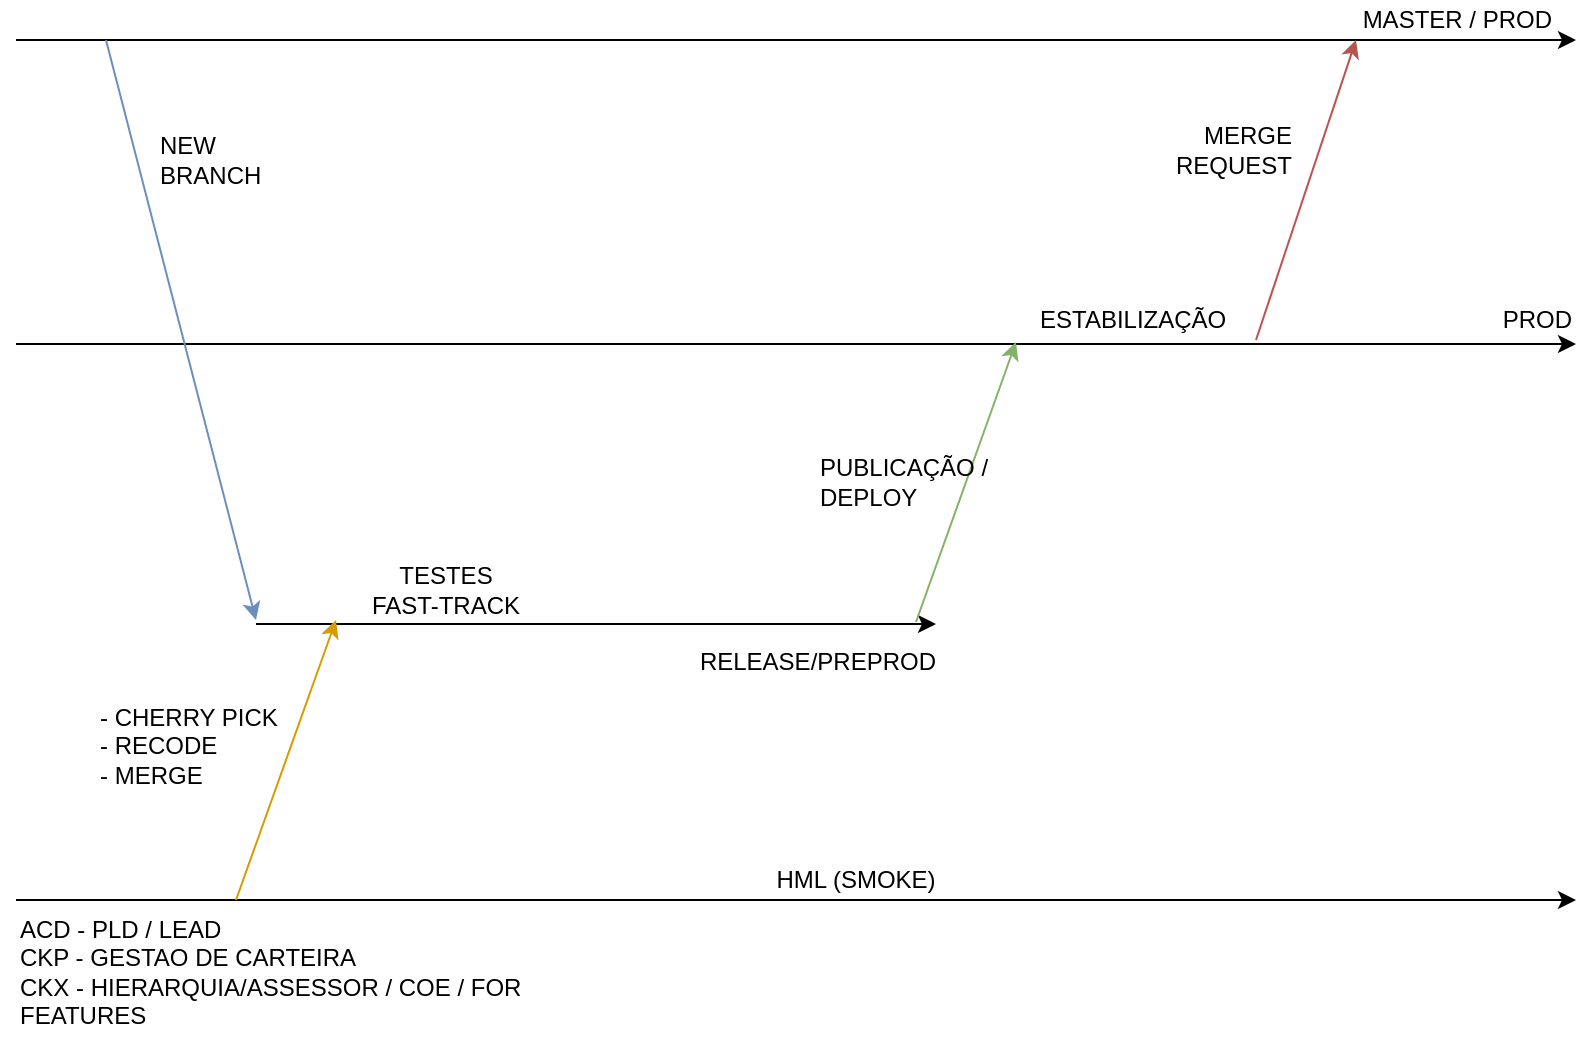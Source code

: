 <mxfile version="12.0.0" type="github" pages="1"><diagram id="5iVkoSy1Dvaidk0z1bQg" name="FLUXO A"><mxGraphModel dx="1005" dy="591" grid="1" gridSize="10" guides="1" tooltips="1" connect="1" arrows="1" fold="1" page="1" pageScale="1" pageWidth="827" pageHeight="583" math="0" shadow="0"><root><mxCell id="0"/><mxCell id="1" parent="0"/><mxCell id="8mjmV6c2ks8V2imVWyGz-1" value="" style="endArrow=classic;html=1;" parent="1" edge="1"><mxGeometry width="50" height="50" relative="1" as="geometry"><mxPoint x="20" y="50" as="sourcePoint"/><mxPoint x="800" y="50" as="targetPoint"/></mxGeometry></mxCell><mxCell id="8mjmV6c2ks8V2imVWyGz-2" value="" style="endArrow=classic;html=1;" parent="1" edge="1"><mxGeometry width="50" height="50" relative="1" as="geometry"><mxPoint x="20" y="202" as="sourcePoint"/><mxPoint x="800" y="202" as="targetPoint"/></mxGeometry></mxCell><mxCell id="8mjmV6c2ks8V2imVWyGz-3" value="" style="endArrow=classic;html=1;" parent="1" edge="1"><mxGeometry width="50" height="50" relative="1" as="geometry"><mxPoint x="20" y="480" as="sourcePoint"/><mxPoint x="800" y="480" as="targetPoint"/></mxGeometry></mxCell><mxCell id="8mjmV6c2ks8V2imVWyGz-4" value="PROD" style="text;html=1;strokeColor=none;fillColor=none;align=right;verticalAlign=middle;whiteSpace=wrap;rounded=0;" parent="1" vertex="1"><mxGeometry x="730" y="180" width="70" height="20" as="geometry"/></mxCell><mxCell id="8mjmV6c2ks8V2imVWyGz-5" value="HML (SMOKE)" style="text;html=1;strokeColor=none;fillColor=none;align=center;verticalAlign=middle;whiteSpace=wrap;rounded=0;" parent="1" vertex="1"><mxGeometry x="390" y="460" width="100" height="20" as="geometry"/></mxCell><mxCell id="8mjmV6c2ks8V2imVWyGz-7" value="MASTER / PROD" style="text;html=1;strokeColor=none;fillColor=none;align=right;verticalAlign=middle;whiteSpace=wrap;rounded=0;" parent="1" vertex="1"><mxGeometry x="654" y="30" width="136" height="20" as="geometry"/></mxCell><mxCell id="8mjmV6c2ks8V2imVWyGz-8" value="ACD - PLD / LEAD&lt;br&gt;CKP - GESTAO DE CARTEIRA&lt;br&gt;CKX - HIERARQUIA/ASSESSOR / COE / FOR&lt;br&gt;FEATURES" style="text;html=1;strokeColor=none;fillColor=none;align=left;verticalAlign=top;whiteSpace=wrap;rounded=0;" parent="1" vertex="1"><mxGeometry x="20" y="481" width="290" height="70" as="geometry"/></mxCell><mxCell id="8mjmV6c2ks8V2imVWyGz-13" value="RELEASE/PREPROD" style="text;html=1;strokeColor=none;fillColor=none;align=right;verticalAlign=middle;whiteSpace=wrap;rounded=0;" parent="1" vertex="1"><mxGeometry x="330" y="346" width="152" height="30" as="geometry"/></mxCell><mxCell id="8mjmV6c2ks8V2imVWyGz-14" value="" style="endArrow=classic;html=1;" parent="1" edge="1"><mxGeometry width="50" height="50" relative="1" as="geometry"><mxPoint x="140" y="342" as="sourcePoint"/><mxPoint x="480" y="342" as="targetPoint"/></mxGeometry></mxCell><mxCell id="8mjmV6c2ks8V2imVWyGz-15" value="" style="endArrow=classic;html=1;fillColor=#dae8fc;strokeColor=#6c8ebf;" parent="1" edge="1"><mxGeometry width="50" height="50" relative="1" as="geometry"><mxPoint x="65" y="50" as="sourcePoint"/><mxPoint x="140" y="340" as="targetPoint"/></mxGeometry></mxCell><mxCell id="8mjmV6c2ks8V2imVWyGz-16" value="" style="endArrow=classic;html=1;fillColor=#ffe6cc;strokeColor=#d79b00;" parent="1" edge="1"><mxGeometry width="50" height="50" relative="1" as="geometry"><mxPoint x="130" y="480" as="sourcePoint"/><mxPoint x="180" y="340" as="targetPoint"/></mxGeometry></mxCell><mxCell id="8mjmV6c2ks8V2imVWyGz-17" value="" style="endArrow=classic;html=1;fillColor=#d5e8d4;strokeColor=#82b366;" parent="1" edge="1"><mxGeometry width="50" height="50" relative="1" as="geometry"><mxPoint x="470" y="341" as="sourcePoint"/><mxPoint x="520" y="201" as="targetPoint"/></mxGeometry></mxCell><mxCell id="8mjmV6c2ks8V2imVWyGz-19" value="" style="endArrow=classic;html=1;fillColor=#f8cecc;strokeColor=#b85450;" parent="1" edge="1"><mxGeometry width="50" height="50" relative="1" as="geometry"><mxPoint x="640" y="200" as="sourcePoint"/><mxPoint x="690" y="50" as="targetPoint"/></mxGeometry></mxCell><mxCell id="8mjmV6c2ks8V2imVWyGz-20" value="ESTABILIZAÇÃO" style="text;html=1;strokeColor=none;fillColor=none;align=left;verticalAlign=middle;whiteSpace=wrap;rounded=0;" parent="1" vertex="1"><mxGeometry x="530" y="180" width="100" height="20" as="geometry"/></mxCell><mxCell id="8mjmV6c2ks8V2imVWyGz-21" value="NEW BRANCH" style="text;html=1;strokeColor=none;fillColor=none;align=left;verticalAlign=middle;whiteSpace=wrap;rounded=0;" parent="1" vertex="1"><mxGeometry x="90" y="90" width="70" height="40" as="geometry"/></mxCell><mxCell id="8mjmV6c2ks8V2imVWyGz-22" value="- CHERRY PICK&lt;br&gt;- RECODE&lt;br&gt;- MERGE" style="text;html=1;strokeColor=none;fillColor=none;align=left;verticalAlign=middle;whiteSpace=wrap;rounded=0;" parent="1" vertex="1"><mxGeometry x="60" y="376" width="100" height="54" as="geometry"/></mxCell><mxCell id="8mjmV6c2ks8V2imVWyGz-23" value="TESTES&lt;br&gt;FAST-TRACK" style="text;html=1;strokeColor=none;fillColor=none;align=center;verticalAlign=middle;whiteSpace=wrap;rounded=0;" parent="1" vertex="1"><mxGeometry x="180" y="310" width="110" height="30" as="geometry"/></mxCell><mxCell id="8mjmV6c2ks8V2imVWyGz-24" value="MERGE&lt;br&gt;REQUEST" style="text;html=1;strokeColor=none;fillColor=none;align=right;verticalAlign=middle;whiteSpace=wrap;rounded=0;" parent="1" vertex="1"><mxGeometry x="590" y="90" width="70" height="30" as="geometry"/></mxCell><mxCell id="I2ZoWKyqX5Kaacs_-DPY-1" value="PUBLICAÇÃO / DEPLOY" style="text;html=1;strokeColor=none;fillColor=none;align=left;verticalAlign=middle;whiteSpace=wrap;rounded=0;" vertex="1" parent="1"><mxGeometry x="420" y="249" width="100" height="44" as="geometry"/></mxCell></root></mxGraphModel></diagram></mxfile>